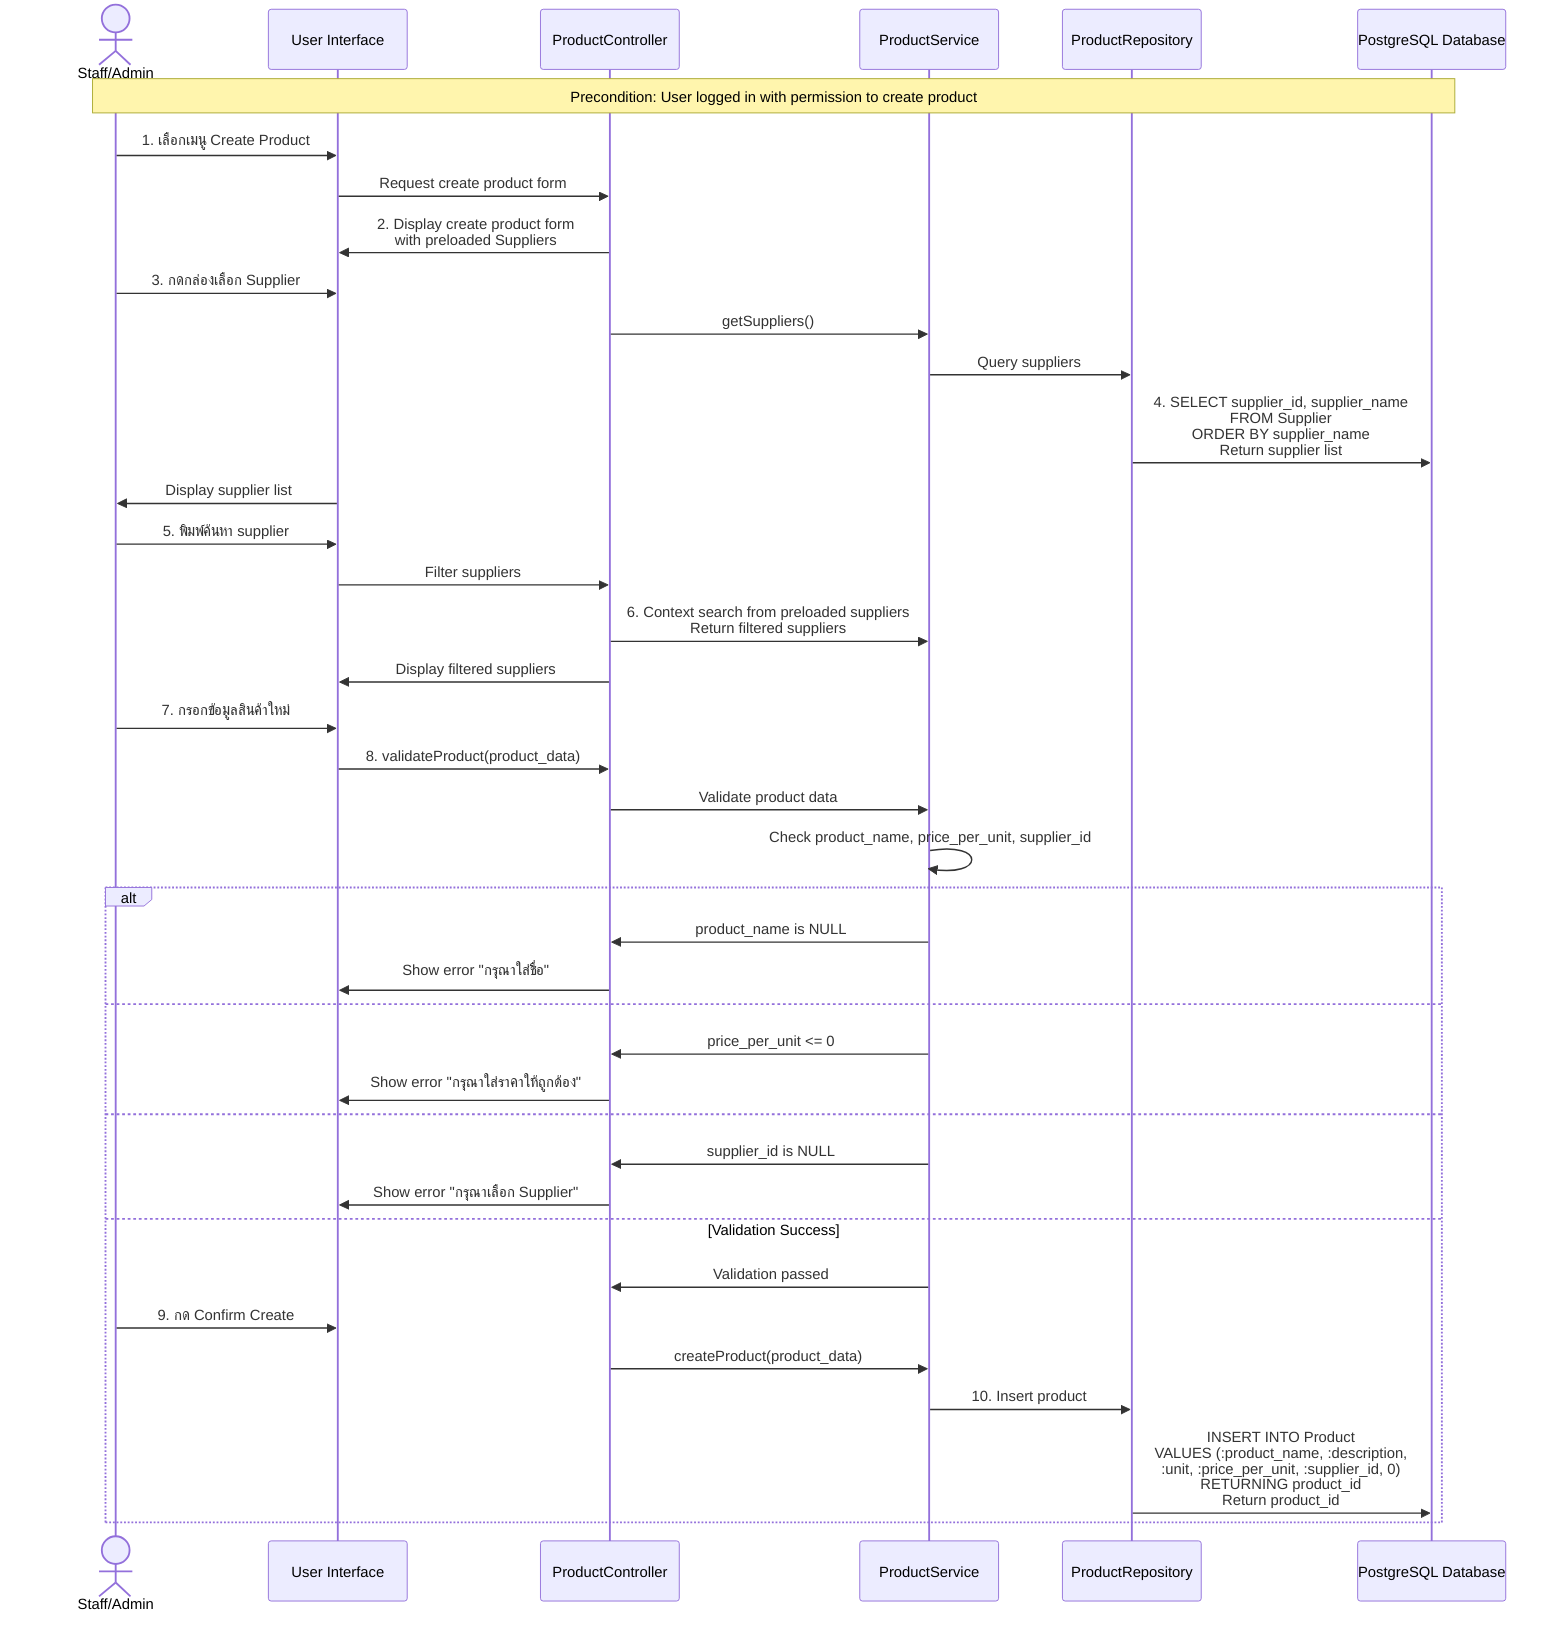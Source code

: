 sequenceDiagram
    actor Staff as Staff/Admin
    participant UI as User Interface
    participant Controller as ProductController
    participant Service as ProductService
    participant Repo as ProductRepository
    participant DB as PostgreSQL Database

    Note over Staff,DB: Precondition: User logged in with permission to create product

    Staff->>UI: 1. เลือกเมนู Create Product
    UI->>Controller: Request create product form
    Controller->>UI: 2. Display create product form<br/>with preloaded Suppliers
    Staff->>UI: 3. กดกล่องเลือก Supplier


    Controller->>Service: getSuppliers()
    Service->>Repo: Query suppliers
    Repo->>DB: 4. SELECT supplier_id, supplier_name<br/>FROM Supplier<br/>ORDER BY supplier_name<br/>Return supplier list
    
    
    UI->>Staff: Display supplier list
    
    Staff->>UI: 5. พิมพ์ค้นหา supplier
    UI->>Controller: Filter suppliers
    Controller->>Service: 6. Context search from preloaded suppliers<br/>Return filtered suppliers
    Controller->>UI: Display filtered suppliers
    
    Staff->>UI: 7. กรอกข้อมูลสินค้าใหม่
    UI->>Controller: 8. validateProduct(product_data)
    Controller->>Service: Validate product data
    Service->>Service: Check product_name, price_per_unit, supplier_id
    
    alt
        Service->>Controller:  product_name is NULL 
        Controller->>UI: Show error "กรุณาใส่ชื่อ"
    else 
        Service->>Controller: price_per_unit <= 0 
        Controller->>UI: Show error "กรุณาใส่ราคาให้ถูกต้อง"
    else
        Service->>Controller:  supplier_id is NULL 
        Controller->>UI: Show error "กรุณาเลือก Supplier"
    else Validation Success
        Service->>Controller: Validation passed
        Staff->>UI: 9. กด Confirm Create
        Controller->>Service: createProduct(product_data)
        Service->>Repo: 10. Insert product
        Repo->>DB: INSERT INTO Product<br/>VALUES (:product_name, :description,<br/>:unit, :price_per_unit, :supplier_id, 0)<br/>RETURNING product_id<br/>Return product_id
       
    end